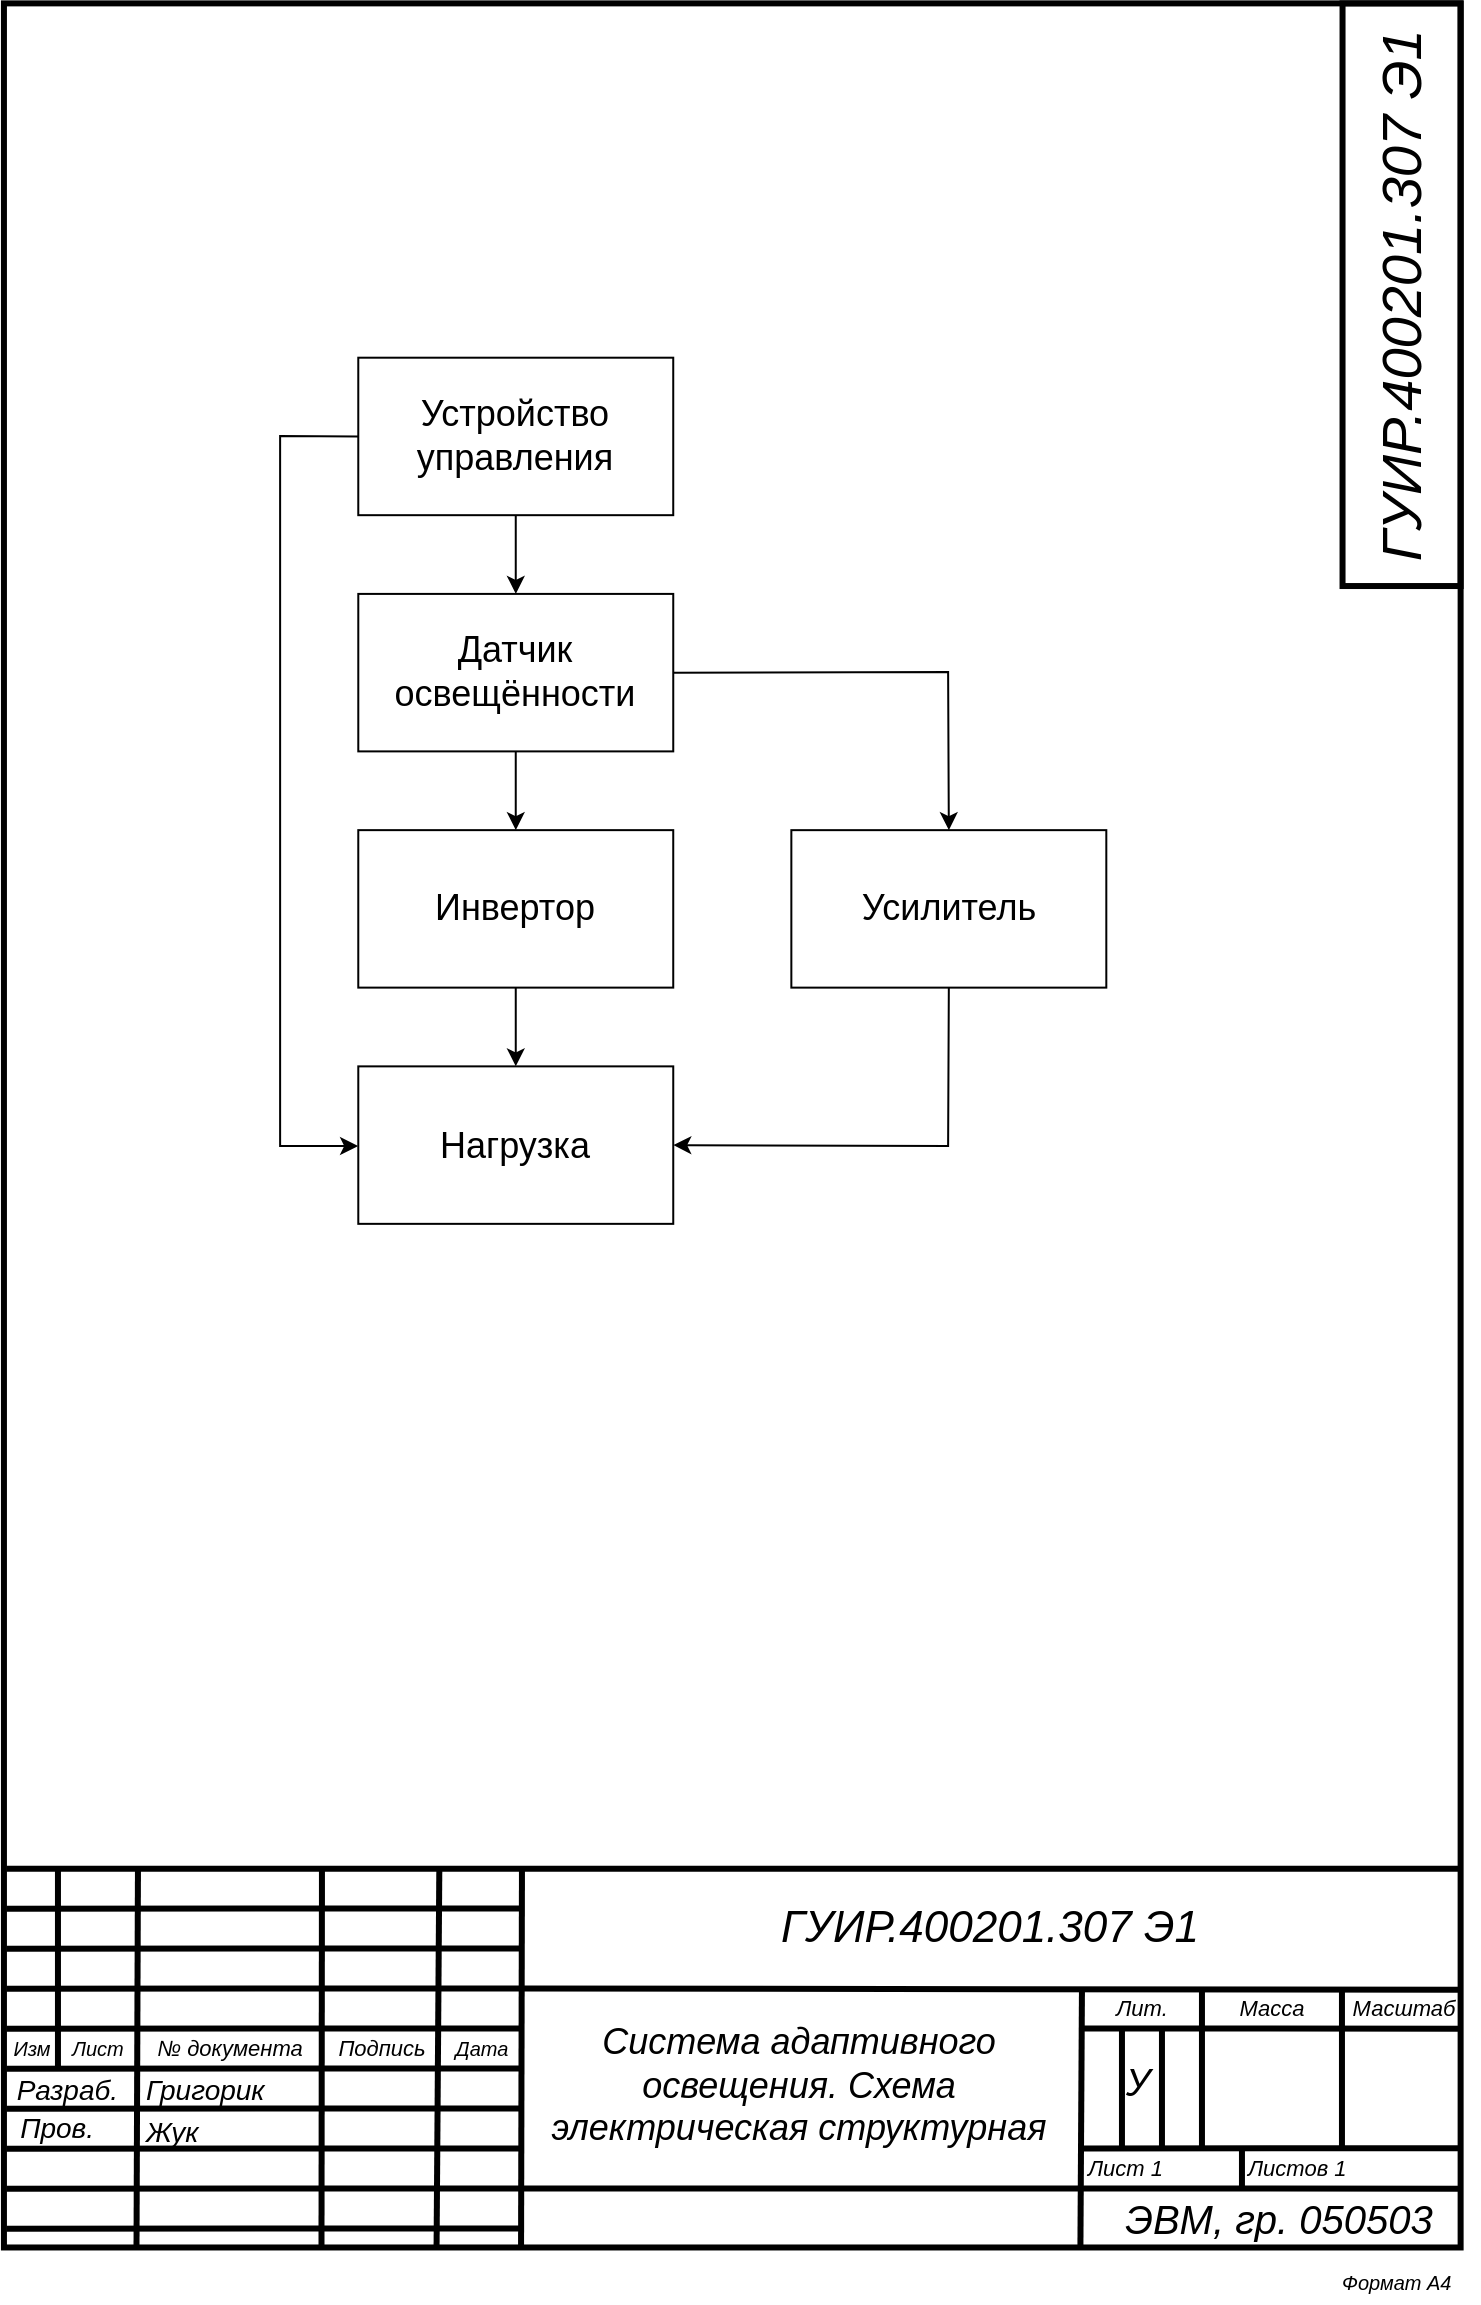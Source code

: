 <mxfile version="20.3.0" type="device"><diagram id="iaUgVhd8KvEVIdPXAyv-" name="Page-1"><mxGraphModel dx="2249" dy="865" grid="1" gridSize="19.685" guides="0" tooltips="1" connect="1" arrows="1" fold="1" page="1" pageScale="1" pageWidth="827" pageHeight="1169" math="0" shadow="0"><root><mxCell id="0"/><mxCell id="1" parent="0"/><mxCell id="s2ji4G3J2LcqevnOimP4-3" value="" style="rounded=0;whiteSpace=wrap;html=1;strokeWidth=3;fillColor=none;container=0;" parent="1" vertex="1"><mxGeometry x="-748.03" y="19.69" width="728.34" height="1122.05" as="geometry"/></mxCell><mxCell id="s2ji4G3J2LcqevnOimP4-5" style="vsdxID=165;edgeStyle=none;startArrow=none;endArrow=none;startSize=5;endSize=5;strokeWidth=3;strokeColor=#000000;spacingTop=-1;spacingBottom=-1;spacingLeft=-1;spacingRight=-1;verticalAlign=middle;html=1;labelBackgroundColor=#ffffff;rounded=0;" parent="1" edge="1"><mxGeometry relative="1" as="geometry"><Array as="points"/><mxPoint x="-721.02" y="952.2" as="sourcePoint"/><mxPoint x="-721.02" y="1052.2" as="targetPoint"/></mxGeometry></mxCell><mxCell id="s2ji4G3J2LcqevnOimP4-6" style="vsdxID=163;edgeStyle=none;startArrow=none;endArrow=none;startSize=5;endSize=5;strokeColor=#000000;spacingTop=-1;spacingBottom=-1;spacingLeft=-1;spacingRight=-1;verticalAlign=middle;html=1;labelBackgroundColor=#ffffff;rounded=0;strokeWidth=3;" parent="1" edge="1"><mxGeometry relative="1" as="geometry"><mxPoint as="offset"/><Array as="points"/><mxPoint x="-746.75" y="1132.32" as="sourcePoint"/><mxPoint x="-489.02" y="1132.2" as="targetPoint"/></mxGeometry></mxCell><mxCell id="s2ji4G3J2LcqevnOimP4-7" style="vsdxID=162;edgeStyle=none;startArrow=none;endArrow=none;startSize=5;endSize=5;strokeColor=#000000;spacingTop=-1;spacingBottom=-1;spacingLeft=-1;spacingRight=-1;verticalAlign=middle;html=1;labelBackgroundColor=#ffffff;rounded=0;strokeWidth=3;" parent="1" edge="1"><mxGeometry relative="1" as="geometry"><mxPoint as="offset"/><Array as="points"/><mxPoint x="-746.75" y="1112.32" as="sourcePoint"/><mxPoint x="-488.02" y="1112.2" as="targetPoint"/></mxGeometry></mxCell><mxCell id="s2ji4G3J2LcqevnOimP4-8" style="vsdxID=161;edgeStyle=none;startArrow=none;endArrow=none;startSize=5;endSize=5;strokeColor=#000000;spacingTop=-1;spacingBottom=-1;spacingLeft=-1;spacingRight=-1;verticalAlign=middle;html=1;labelBackgroundColor=#ffffff;rounded=0;strokeWidth=3;" parent="1" edge="1"><mxGeometry relative="1" as="geometry"><mxPoint as="offset"/><Array as="points"/><mxPoint x="-746.75" y="1092.32" as="sourcePoint"/><mxPoint x="-489.02" y="1092.2" as="targetPoint"/></mxGeometry></mxCell><mxCell id="s2ji4G3J2LcqevnOimP4-9" style="vsdxID=160;edgeStyle=none;startArrow=none;endArrow=none;startSize=5;endSize=5;strokeColor=#000000;spacingTop=-1;spacingBottom=-1;spacingLeft=-1;spacingRight=-1;verticalAlign=middle;html=1;labelBackgroundColor=#ffffff;rounded=0;strokeWidth=3;" parent="1" edge="1"><mxGeometry relative="1" as="geometry"><mxPoint as="offset"/><Array as="points"/><mxPoint x="-746.75" y="1072.32" as="sourcePoint"/><mxPoint x="-489.02" y="1072.2" as="targetPoint"/></mxGeometry></mxCell><mxCell id="s2ji4G3J2LcqevnOimP4-10" style="vsdxID=159;edgeStyle=none;startArrow=none;endArrow=none;startSize=5;endSize=5;strokeWidth=3;strokeColor=#000000;spacingTop=-1;spacingBottom=-1;spacingLeft=-1;spacingRight=-1;verticalAlign=middle;html=1;labelBackgroundColor=#ffffff;rounded=0;" parent="1" edge="1"><mxGeometry relative="1" as="geometry"><mxPoint as="offset"/><Array as="points"/><mxPoint x="-746.75" y="1052.32" as="sourcePoint"/><mxPoint x="-489.02" y="1052.2" as="targetPoint"/></mxGeometry></mxCell><mxCell id="s2ji4G3J2LcqevnOimP4-11" style="vsdxID=158;edgeStyle=none;startArrow=none;endArrow=none;startSize=5;endSize=5;strokeWidth=3;strokeColor=#000000;spacingTop=-1;spacingBottom=-1;spacingLeft=-1;spacingRight=-1;verticalAlign=middle;html=1;labelBackgroundColor=#ffffff;rounded=0;" parent="1" edge="1"><mxGeometry relative="1" as="geometry"><mxPoint as="offset"/><Array as="points"/><mxPoint x="-746.75" y="1032.32" as="sourcePoint"/><mxPoint x="-489.02" y="1032.2" as="targetPoint"/></mxGeometry></mxCell><mxCell id="s2ji4G3J2LcqevnOimP4-12" style="vsdxID=157;edgeStyle=none;startArrow=none;endArrow=none;startSize=5;endSize=5;strokeColor=#000000;spacingTop=-1;spacingBottom=-1;spacingLeft=-1;spacingRight=-1;verticalAlign=middle;html=1;labelBackgroundColor=#ffffff;rounded=0;strokeWidth=3;" parent="1" edge="1"><mxGeometry relative="1" as="geometry"><mxPoint as="offset"/><Array as="points"/><mxPoint x="-746.75" y="1012.32" as="sourcePoint"/><mxPoint x="-489.02" y="1012.2" as="targetPoint"/></mxGeometry></mxCell><mxCell id="s2ji4G3J2LcqevnOimP4-13" style="vsdxID=156;edgeStyle=none;startArrow=none;endArrow=none;startSize=5;endSize=5;strokeColor=#000000;spacingTop=-1;spacingBottom=-1;spacingLeft=-1;spacingRight=-1;verticalAlign=middle;html=1;labelBackgroundColor=#ffffff;rounded=0;strokeWidth=3;" parent="1" edge="1"><mxGeometry relative="1" as="geometry"><mxPoint as="offset"/><Array as="points"/><mxPoint x="-746.75" y="992.32" as="sourcePoint"/><mxPoint x="-489.02" y="992.2" as="targetPoint"/></mxGeometry></mxCell><mxCell id="s2ji4G3J2LcqevnOimP4-14" style="vsdxID=155;edgeStyle=none;startArrow=none;endArrow=none;startSize=5;endSize=5;strokeColor=#000000;spacingTop=-1;spacingBottom=-1;spacingLeft=-1;spacingRight=-1;verticalAlign=middle;html=1;labelBackgroundColor=#ffffff;rounded=0;strokeWidth=3;" parent="1" edge="1"><mxGeometry relative="1" as="geometry"><mxPoint as="offset"/><Array as="points"/><mxPoint x="-746.75" y="972.32" as="sourcePoint"/><mxPoint x="-489.02" y="972.2" as="targetPoint"/></mxGeometry></mxCell><mxCell id="s2ji4G3J2LcqevnOimP4-15" style="vsdxID=154;edgeStyle=none;startArrow=none;endArrow=none;startSize=5;endSize=5;strokeWidth=3;strokeColor=#000000;spacingTop=-1;spacingBottom=-1;spacingLeft=-1;spacingRight=-1;verticalAlign=middle;html=1;labelBackgroundColor=#ffffff;rounded=0;entryX=0.091;entryY=1;entryDx=0;entryDy=0;entryPerimeter=0;" parent="1" target="s2ji4G3J2LcqevnOimP4-3" edge="1"><mxGeometry relative="1" as="geometry"><Array as="points"/><mxPoint x="-681.02" y="952.2" as="sourcePoint"/><mxPoint x="-680.75" y="1157.32" as="targetPoint"/></mxGeometry></mxCell><mxCell id="s2ji4G3J2LcqevnOimP4-16" style="vsdxID=153;edgeStyle=none;startArrow=none;endArrow=none;startSize=5;endSize=5;strokeWidth=3;strokeColor=#000000;spacingTop=-1;spacingBottom=-1;spacingLeft=-1;spacingRight=-1;verticalAlign=middle;html=1;labelBackgroundColor=#ffffff;rounded=0;entryX=0.218;entryY=0.999;entryDx=0;entryDy=0;entryPerimeter=0;" parent="1" target="s2ji4G3J2LcqevnOimP4-3" edge="1"><mxGeometry relative="1" as="geometry"><Array as="points"/><mxPoint x="-589.02" y="952.2" as="sourcePoint"/><mxPoint x="-588.75" y="1154.32" as="targetPoint"/></mxGeometry></mxCell><mxCell id="s2ji4G3J2LcqevnOimP4-17" style="vsdxID=152;edgeStyle=none;startArrow=none;endArrow=none;startSize=5;endSize=5;strokeWidth=3;strokeColor=#000000;spacingTop=-1;spacingBottom=-1;spacingLeft=-1;spacingRight=-1;verticalAlign=middle;html=1;labelBackgroundColor=#ffffff;rounded=0;entryX=0.297;entryY=1;entryDx=0;entryDy=0;entryPerimeter=0;" parent="1" target="s2ji4G3J2LcqevnOimP4-3" edge="1"><mxGeometry relative="1" as="geometry"><Array as="points"/><mxPoint x="-530.34" y="952.2" as="sourcePoint"/><mxPoint x="-530.75" y="1157.32" as="targetPoint"/></mxGeometry></mxCell><mxCell id="s2ji4G3J2LcqevnOimP4-18" style="vsdxID=151;edgeStyle=none;startArrow=none;endArrow=none;startSize=5;endSize=5;strokeWidth=3;strokeColor=#000000;spacingTop=-1;spacingBottom=-1;spacingLeft=-1;spacingRight=-1;verticalAlign=middle;html=1;labelBackgroundColor=#ffffff;rounded=0;" parent="1" edge="1"><mxGeometry relative="1" as="geometry"><Array as="points"/><mxPoint x="-79.02" y="1012.2" as="sourcePoint"/><mxPoint x="-79.02" y="1092.2" as="targetPoint"/></mxGeometry></mxCell><mxCell id="s2ji4G3J2LcqevnOimP4-19" style="vsdxID=150;edgeStyle=none;startArrow=none;endArrow=none;startSize=5;endSize=5;strokeWidth=3;strokeColor=#000000;spacingTop=-1;spacingBottom=-1;spacingLeft=-1;spacingRight=-1;verticalAlign=middle;html=1;labelBackgroundColor=#ffffff;rounded=0;" parent="1" edge="1"><mxGeometry relative="1" as="geometry"><Array as="points"/><mxPoint x="-129.02" y="1092.2" as="sourcePoint"/><mxPoint x="-129.02" y="1112.2" as="targetPoint"/></mxGeometry></mxCell><mxCell id="s2ji4G3J2LcqevnOimP4-20" style="vsdxID=149;edgeStyle=none;startArrow=none;endArrow=none;startSize=5;endSize=5;strokeColor=#000000;spacingTop=-1;spacingBottom=-1;spacingLeft=-1;spacingRight=-1;verticalAlign=middle;html=1;labelBackgroundColor=#ffffff;rounded=0;strokeWidth=3;" parent="1" edge="1"><mxGeometry relative="1" as="geometry"><Array as="points"/><mxPoint x="-169.02" y="1032.2" as="sourcePoint"/><mxPoint x="-169.02" y="1092.2" as="targetPoint"/></mxGeometry></mxCell><mxCell id="s2ji4G3J2LcqevnOimP4-21" style="vsdxID=148;edgeStyle=none;startArrow=none;endArrow=none;startSize=5;endSize=5;strokeColor=#000000;spacingTop=-1;spacingBottom=-1;spacingLeft=-1;spacingRight=-1;verticalAlign=middle;html=1;labelBackgroundColor=#ffffff;rounded=0;strokeWidth=3;" parent="1" edge="1"><mxGeometry relative="1" as="geometry"><Array as="points"/><mxPoint x="-189.02" y="1032.2" as="sourcePoint"/><mxPoint x="-189.02" y="1092.2" as="targetPoint"/></mxGeometry></mxCell><mxCell id="s2ji4G3J2LcqevnOimP4-22" style="vsdxID=147;edgeStyle=none;startArrow=none;endArrow=none;startSize=5;endSize=5;strokeWidth=3;strokeColor=#000000;spacingTop=-1;spacingBottom=-1;spacingLeft=-1;spacingRight=-1;verticalAlign=middle;html=1;labelBackgroundColor=#ffffff;rounded=0;" parent="1" edge="1"><mxGeometry relative="1" as="geometry"><Array as="points"/><mxPoint x="-149.02" y="1012.2" as="sourcePoint"/><mxPoint x="-149.02" y="1092.2" as="targetPoint"/></mxGeometry></mxCell><mxCell id="s2ji4G3J2LcqevnOimP4-23" style="vsdxID=146;edgeStyle=none;startArrow=none;endArrow=none;startSize=5;endSize=5;strokeWidth=3;strokeColor=#000000;spacingTop=-1;spacingBottom=-1;spacingLeft=-1;spacingRight=-1;verticalAlign=middle;html=1;labelBackgroundColor=#ffffff;rounded=0;entryX=0.929;entryY=-0.131;entryDx=0;entryDy=0;entryPerimeter=0;" parent="1" target="s2ji4G3J2LcqevnOimP4-38" edge="1"><mxGeometry relative="1" as="geometry"><mxPoint as="offset"/><Array as="points"/><mxPoint x="-209.02" y="1092.2" as="sourcePoint"/><mxPoint x="-9.02" y="1092.2" as="targetPoint"/></mxGeometry></mxCell><mxCell id="s2ji4G3J2LcqevnOimP4-24" style="vsdxID=145;edgeStyle=none;startArrow=none;endArrow=none;startSize=5;endSize=5;strokeWidth=3;strokeColor=#000000;spacingTop=-1;spacingBottom=-1;spacingLeft=-1;spacingRight=-1;verticalAlign=middle;html=1;labelBackgroundColor=#ffffff;rounded=0;" parent="1" edge="1"><mxGeometry relative="1" as="geometry"><mxPoint as="offset"/><Array as="points"/><mxPoint x="-209.02" y="1032.2" as="sourcePoint"/><mxPoint x="-18.75" y="1032.32" as="targetPoint"/></mxGeometry></mxCell><mxCell id="s2ji4G3J2LcqevnOimP4-25" style="vsdxID=144;edgeStyle=none;startArrow=none;endArrow=none;startSize=5;endSize=5;strokeWidth=3;strokeColor=#000000;spacingTop=-1;spacingBottom=-1;spacingLeft=-1;spacingRight=-1;verticalAlign=middle;html=1;labelBackgroundColor=#ffffff;rounded=0;entryX=0.739;entryY=0.999;entryDx=0;entryDy=0;entryPerimeter=0;" parent="1" target="s2ji4G3J2LcqevnOimP4-3" edge="1"><mxGeometry relative="1" as="geometry"><Array as="points"/><mxPoint x="-209.02" y="1012.2" as="sourcePoint"/><mxPoint x="-208.75" y="1157.32" as="targetPoint"/></mxGeometry></mxCell><mxCell id="s2ji4G3J2LcqevnOimP4-26" style="vsdxID=143;edgeStyle=none;startArrow=none;endArrow=none;startSize=5;endSize=5;strokeWidth=3;strokeColor=#000000;spacingTop=-1;spacingBottom=-1;spacingLeft=-1;spacingRight=-1;verticalAlign=middle;html=1;labelBackgroundColor=#ffffff;rounded=0;" parent="1" edge="1"><mxGeometry relative="1" as="geometry"><Array as="points"/><mxPoint x="-18.75" y="1112.32" as="sourcePoint"/><mxPoint x="-488.02" y="1112.2" as="targetPoint"/></mxGeometry></mxCell><mxCell id="s2ji4G3J2LcqevnOimP4-27" style="vsdxID=142;edgeStyle=none;startArrow=none;endArrow=none;startSize=5;endSize=5;strokeWidth=3;strokeColor=#000000;spacingTop=-1;spacingBottom=-1;spacingLeft=-1;spacingRight=-1;verticalAlign=middle;html=1;labelBackgroundColor=#ffffff;rounded=0;entryX=0.355;entryY=1;entryDx=0;entryDy=0;entryPerimeter=0;" parent="1" target="s2ji4G3J2LcqevnOimP4-3" edge="1"><mxGeometry relative="1" as="geometry"><Array as="points"/><mxPoint x="-489.02" y="952.2" as="sourcePoint"/><mxPoint x="-488.75" y="1157.32" as="targetPoint"/></mxGeometry></mxCell><mxCell id="s2ji4G3J2LcqevnOimP4-28" style="vsdxID=141;edgeStyle=none;startArrow=none;endArrow=none;startSize=5;endSize=5;strokeWidth=3;strokeColor=#000000;spacingTop=-1;spacingBottom=-1;spacingLeft=-1;spacingRight=-1;verticalAlign=middle;html=1;labelBackgroundColor=#ffffff;rounded=0;exitX=0.998;exitY=1.028;exitDx=0;exitDy=0;exitPerimeter=0;" parent="1" source="s2ji4G3J2LcqevnOimP4-46" edge="1"><mxGeometry relative="1" as="geometry"><Array as="points"/><mxPoint x="-9.02" y="1012.2" as="sourcePoint"/><mxPoint x="-489.02" y="1012.2" as="targetPoint"/></mxGeometry></mxCell><mxCell id="s2ji4G3J2LcqevnOimP4-29" value="&lt;font style=&quot;font-family: &amp;#34;arial&amp;#34; ; color: rgb(0 , 0 , 0) ; direction: ltr ; letter-spacing: 0px ; line-height: 120% ; opacity: 1&quot;&gt;&lt;i&gt;&lt;font style=&quot;font-size: 10px&quot;&gt;Изм&lt;/font&gt;&lt;br&gt;&lt;/i&gt;&lt;/font&gt;" style="verticalAlign=middle;align=center;vsdxID=166;fillColor=none;gradientColor=none;shape=stencil(nZBLDoAgDERP0z3SIyjew0SURgSD+Lu9kMZoXLhwN9O+tukAlrNpJg1SzDH4QW/URgNYgZTkjA4UkwJUgGXng+6DX1zLfmoymdXo17xh5zmRJ6Q42BWCfc2oJfdAr+Yv+AP9Cb7OJ3H/2JG1HNGz/84klThPVCc=);strokeColor=none;strokeWidth=3;spacingTop=-1;spacingBottom=-1;spacingLeft=-1;spacingRight=-1;labelBackgroundColor=none;rounded=0;html=1;whiteSpace=wrap;" parent="1" vertex="1"><mxGeometry x="-748.02" y="1034.2" width="28" height="16" as="geometry"/></mxCell><mxCell id="s2ji4G3J2LcqevnOimP4-30" value="&lt;font style=&quot;font-family: &amp;#34;arial&amp;#34; ; color: rgb(0 , 0 , 0) ; direction: ltr ; letter-spacing: 0px ; line-height: 120% ; opacity: 1&quot;&gt;&lt;i&gt;&lt;font style=&quot;font-size: 10px&quot;&gt;Лист&lt;/font&gt;&lt;br&gt;&lt;/i&gt;&lt;/font&gt;" style="verticalAlign=middle;align=center;vsdxID=167;fillColor=none;gradientColor=none;shape=stencil(nZBLDoAgDERP0z3SIyjew0SURgSD+Lu9kMZoXLhwN9O+tukAlrNpJg1SzDH4QW/URgNYgZTkjA4UkwJUgGXng+6DX1zLfmoymdXo17xh5zmRJ6Q42BWCfc2oJfdAr+Yv+AP9Cb7OJ3H/2JG1HNGz/84klThPVCc=);strokeColor=none;strokeWidth=3;spacingTop=-1;spacingBottom=-1;spacingLeft=-1;spacingRight=-1;labelBackgroundColor=none;rounded=0;html=1;whiteSpace=wrap;" parent="1" vertex="1"><mxGeometry x="-719.02" y="1034.2" width="36" height="16" as="geometry"/></mxCell><mxCell id="s2ji4G3J2LcqevnOimP4-31" value="&lt;font style=&quot;font-size:11px;font-family:Arial;color:#000000;direction:ltr;letter-spacing:0px;line-height:120%;opacity:1&quot;&gt;&lt;i&gt;№ документа&lt;br/&gt;&lt;/i&gt;&lt;/font&gt;" style="verticalAlign=middle;align=center;vsdxID=168;fillColor=none;gradientColor=none;shape=stencil(nZBLDoAgDERP0z3SIyjew0SURgSD+Lu9kMZoXLhwN9O+tukAlrNpJg1SzDH4QW/URgNYgZTkjA4UkwJUgGXng+6DX1zLfmoymdXo17xh5zmRJ6Q42BWCfc2oJfdAr+Yv+AP9Cb7OJ3H/2JG1HNGz/84klThPVCc=);strokeColor=none;strokeWidth=3;spacingTop=-1;spacingBottom=-1;spacingLeft=-1;spacingRight=-1;labelBackgroundColor=none;rounded=0;html=1;whiteSpace=wrap;" parent="1" vertex="1"><mxGeometry x="-679.02" y="1034.2" width="88" height="16" as="geometry"/></mxCell><mxCell id="s2ji4G3J2LcqevnOimP4-32" value="&lt;font style=&quot;font-size:11px;font-family:Arial;color:#000000;direction:ltr;letter-spacing:0px;line-height:120%;opacity:1&quot;&gt;&lt;i&gt;Подпись&lt;br/&gt;&lt;/i&gt;&lt;/font&gt;" style="verticalAlign=middle;align=center;vsdxID=169;fillColor=none;gradientColor=none;shape=stencil(nZBLDoAgDERP0z3SIyjew0SURgSD+Lu9kMZoXLhwN9O+tukAlrNpJg1SzDH4QW/URgNYgZTkjA4UkwJUgGXng+6DX1zLfmoymdXo17xh5zmRJ6Q42BWCfc2oJfdAr+Yv+AP9Cb7OJ3H/2JG1HNGz/84klThPVCc=);strokeColor=none;strokeWidth=3;spacingTop=-1;spacingBottom=-1;spacingLeft=-1;spacingRight=-1;labelBackgroundColor=none;rounded=0;html=1;whiteSpace=wrap;" parent="1" vertex="1"><mxGeometry x="-587.02" y="1034.2" width="56" height="16" as="geometry"/></mxCell><mxCell id="s2ji4G3J2LcqevnOimP4-33" value="&lt;font style=&quot;font-family: &amp;#34;arial&amp;#34; ; color: rgb(0 , 0 , 0) ; direction: ltr ; letter-spacing: 0px ; line-height: 120% ; opacity: 1&quot;&gt;&lt;i&gt;&lt;font style=&quot;font-size: 10px&quot;&gt;Дата&lt;/font&gt;&lt;br&gt;&lt;/i&gt;&lt;/font&gt;" style="verticalAlign=middle;align=center;vsdxID=170;fillColor=none;gradientColor=none;shape=stencil(nZBLDoAgDERP0z3SIyjew0SURgSD+Lu9kMZoXLhwN9O+tukAlrNpJg1SzDH4QW/URgNYgZTkjA4UkwJUgGXng+6DX1zLfmoymdXo17xh5zmRJ6Q42BWCfc2oJfdAr+Yv+AP9Cb7OJ3H/2JG1HNGz/84klThPVCc=);strokeColor=none;strokeWidth=3;spacingTop=-1;spacingBottom=-1;spacingLeft=-1;spacingRight=-1;labelBackgroundColor=none;rounded=0;html=1;whiteSpace=wrap;" parent="1" vertex="1"><mxGeometry x="-527.02" y="1034.2" width="36" height="16" as="geometry"/></mxCell><mxCell id="s2ji4G3J2LcqevnOimP4-34" value="&lt;p style=&quot;align:center;margin-left:0;margin-right:0;margin-top:0px;margin-bottom:0px;text-indent:0;valign:middle;direction:ltr;&quot;&gt;&lt;font style=&quot;font-size:11px;font-family:Arial;color:#000000;direction:ltr;letter-spacing:0px;line-height:120%;opacity:1&quot;&gt;&lt;i&gt;Лит&lt;/i&gt;&lt;/font&gt;&lt;font style=&quot;font-size:11px;font-family:Arial;color:#000000;direction:ltr;letter-spacing:0px;line-height:120%;opacity:1&quot;&gt;&lt;i&gt;.&lt;br/&gt;&lt;/i&gt;&lt;/font&gt;&lt;/p&gt;" style="verticalAlign=middle;align=center;vsdxID=171;fillColor=none;gradientColor=none;shape=stencil(nZBLDoAgDERP0z3SIyjew0SURgSD+Lu9kMZoXLhwN9O+tukAlrNpJg1SzDH4QW/URgNYgZTkjA4UkwJUgGXng+6DX1zLfmoymdXo17xh5zmRJ6Q42BWCfc2oJfdAr+Yv+AP9Cb7OJ3H/2JG1HNGz/84klThPVCc=);strokeColor=none;strokeWidth=3;spacingTop=-1;spacingBottom=-1;spacingLeft=-1;spacingRight=-1;labelBackgroundColor=none;rounded=0;html=1;whiteSpace=wrap;" parent="1" vertex="1"><mxGeometry x="-207.02" y="1014.2" width="56" height="16" as="geometry"/></mxCell><mxCell id="s2ji4G3J2LcqevnOimP4-35" value="&lt;font style=&quot;font-size:11px;font-family:Arial;color:#000000;direction:ltr;letter-spacing:0px;line-height:120%;opacity:1&quot;&gt;&lt;i&gt;Масса&lt;br/&gt;&lt;/i&gt;&lt;/font&gt;" style="verticalAlign=middle;align=center;vsdxID=172;fillColor=none;gradientColor=none;shape=stencil(nZBLDoAgDERP0z3SIyjew0SURgSD+Lu9kMZoXLhwN9O+tukAlrNpJg1SzDH4QW/URgNYgZTkjA4UkwJUgGXng+6DX1zLfmoymdXo17xh5zmRJ6Q42BWCfc2oJfdAr+Yv+AP9Cb7OJ3H/2JG1HNGz/84klThPVCc=);strokeColor=none;strokeWidth=3;spacingTop=-1;spacingBottom=-1;spacingLeft=-1;spacingRight=-1;labelBackgroundColor=none;rounded=0;html=1;whiteSpace=wrap;" parent="1" vertex="1"><mxGeometry x="-147.02" y="1014.2" width="66" height="16" as="geometry"/></mxCell><mxCell id="s2ji4G3J2LcqevnOimP4-36" value="&lt;font style=&quot;font-size:11px;font-family:Arial;color:#000000;direction:ltr;letter-spacing:0px;line-height:120%;opacity:1&quot;&gt;&lt;i&gt;Масштаб&lt;br/&gt;&lt;/i&gt;&lt;/font&gt;" style="verticalAlign=middle;align=center;vsdxID=173;fillColor=none;gradientColor=none;shape=stencil(nZBLDoAgDERP0z3SIyjew0SURgSD+Lu9kMZoXLhwN9O+tukAlrNpJg1SzDH4QW/URgNYgZTkjA4UkwJUgGXng+6DX1zLfmoymdXo17xh5zmRJ6Q42BWCfc2oJfdAr+Yv+AP9Cb7OJ3H/2JG1HNGz/84klThPVCc=);strokeColor=none;strokeWidth=3;spacingTop=-1;spacingBottom=-1;spacingLeft=-1;spacingRight=-1;labelBackgroundColor=none;rounded=0;html=1;whiteSpace=wrap;" parent="1" vertex="1"><mxGeometry x="-77.02" y="1014.2" width="58.35" height="16" as="geometry"/></mxCell><mxCell id="s2ji4G3J2LcqevnOimP4-37" value="&lt;p style=&quot;margin-left: 0 ; margin-right: 0 ; margin-top: 0px ; margin-bottom: 0px ; text-indent: 0 ; direction: ltr&quot;&gt;&lt;font style=&quot;font-size: 11px ; font-family: &amp;#34;arial&amp;#34; ; color: #000000 ; direction: ltr ; letter-spacing: 0px ; line-height: 120% ; opacity: 1&quot;&gt;&lt;i&gt;Лист 1&lt;/i&gt;&lt;/font&gt;&lt;font style=&quot;font-size: 11px ; font-family: &amp;#34;arial&amp;#34; ; color: #000000 ; direction: ltr ; letter-spacing: 0px ; line-height: 120% ; opacity: 1&quot;&gt;&lt;i&gt;&amp;nbsp;&lt;br&gt;&lt;/i&gt;&lt;/font&gt;&lt;/p&gt;" style="verticalAlign=middle;align=left;vsdxID=174;fillColor=none;gradientColor=none;shape=stencil(nZBLDoAgDERP0z3SIyjew0SURgSD+Lu9kMZoXLhwN9O+tukAlrNpJg1SzDH4QW/URgNYgZTkjA4UkwJUgGXng+6DX1zLfmoymdXo17xh5zmRJ6Q42BWCfc2oJfdAr+Yv+AP9Cb7OJ3H/2JG1HNGz/84klThPVCc=);strokeColor=none;strokeWidth=3;spacingTop=-1;spacingBottom=-1;spacingLeft=-1;spacingRight=-1;labelBackgroundColor=none;rounded=0;html=1;whiteSpace=wrap;" parent="1" vertex="1"><mxGeometry x="-207.02" y="1094.2" width="132.8" height="16" as="geometry"/></mxCell><mxCell id="s2ji4G3J2LcqevnOimP4-38" value="&lt;p style=&quot;align:left;margin-left:0;margin-right:0;margin-top:0px;margin-bottom:0px;text-indent:0;valign:middle;direction:ltr;&quot;&gt;&lt;font style=&quot;font-size:11px;font-family:Arial;color:#000000;direction:ltr;letter-spacing:0px;line-height:120%;opacity:1&quot;&gt;&lt;i&gt;Листов             1&lt;/i&gt;&lt;/font&gt;&lt;font style=&quot;font-size:11px;font-family:Arial;color:#000000;direction:ltr;letter-spacing:0px;line-height:120%;opacity:1&quot;&gt;&lt;i&gt;&lt;br/&gt;&lt;/i&gt;&lt;/font&gt;&lt;/p&gt;" style="verticalAlign=middle;align=left;vsdxID=175;fillColor=none;gradientColor=none;shape=stencil(nZBLDoAgDERP0z3SIyjew0SURgSD+Lu9kMZoXLhwN9O+tukAlrNpJg1SzDH4QW/URgNYgZTkjA4UkwJUgGXng+6DX1zLfmoymdXo17xh5zmRJ6Q42BWCfc2oJfdAr+Yv+AP9Cb7OJ3H/2JG1HNGz/84klThPVCc=);strokeColor=none;strokeWidth=3;spacingTop=-1;spacingBottom=-1;spacingLeft=-1;spacingRight=-1;labelBackgroundColor=none;rounded=0;html=1;whiteSpace=wrap;" parent="1" vertex="1"><mxGeometry x="-127.02" y="1094.2" width="116" height="16" as="geometry"/></mxCell><mxCell id="s2ji4G3J2LcqevnOimP4-39" value="&lt;p style=&quot;margin-left: 0 ; margin-right: 0 ; margin-top: 0px ; margin-bottom: 0px ; text-indent: 0 ; direction: ltr&quot;&gt;&lt;font style=&quot;font-family: &amp;#34;arial&amp;#34; ; color: rgb(0 , 0 , 0) ; direction: ltr ; letter-spacing: 0px ; line-height: 120% ; opacity: 1&quot;&gt;&lt;i&gt;&lt;font style=&quot;font-size: 14px&quot;&gt;Григорик&lt;/font&gt;&lt;br&gt;&lt;/i&gt;&lt;/font&gt;&lt;/p&gt;" style="verticalAlign=middle;align=left;vsdxID=176;fillColor=none;gradientColor=none;shape=stencil(nZBLDoAgDERP0z3SIyjew0SURgSD+Lu9kMZoXLhwN9O+tukAlrNpJg1SzDH4QW/URgNYgZTkjA4UkwJUgGXng+6DX1zLfmoymdXo17xh5zmRJ6Q42BWCfc2oJfdAr+Yv+AP9Cb7OJ3H/2JG1HNGz/84klThPVCc=);strokeColor=none;strokeWidth=3;spacingTop=-1;spacingBottom=-1;spacingLeft=-1;spacingRight=-1;labelBackgroundColor=none;rounded=0;html=1;whiteSpace=wrap;" parent="1" vertex="1"><mxGeometry x="-678.02" y="1051.2" width="88" height="24" as="geometry"/></mxCell><mxCell id="s2ji4G3J2LcqevnOimP4-40" value="&lt;p style=&quot;align:right;margin-left:0;margin-right:0;margin-top:0px;margin-bottom:0px;text-indent:0;valign:middle;direction:ltr;&quot;&gt;&lt;font style=&quot;font-size:14px;font-family:Arial;color:#000000;direction:ltr;letter-spacing:0px;line-height:120%;opacity:1&quot;&gt;&lt;i&gt;Пров.&lt;br/&gt;&lt;/i&gt;&lt;/font&gt;&lt;/p&gt;" style="verticalAlign=middle;align=right;vsdxID=177;fillColor=none;gradientColor=none;shape=stencil(nZBLDoAgDERP0z3SIyjew0SURgSD+Lu9kMZoXLhwN9O+tukAlrNpJg1SzDH4QW/URgNYgZTkjA4UkwJUgGXng+6DX1zLfmoymdXo17xh5zmRJ6Q42BWCfc2oJfdAr+Yv+AP9Cb7OJ3H/2JG1HNGz/84klThPVCc=);strokeColor=none;strokeWidth=3;spacingTop=-1;spacingBottom=-1;spacingLeft=-1;spacingRight=-1;labelBackgroundColor=none;rounded=0;html=1;whiteSpace=wrap;" parent="1" vertex="1"><mxGeometry x="-748.02" y="1070.31" width="46" height="23" as="geometry"/></mxCell><mxCell id="s2ji4G3J2LcqevnOimP4-41" value="&lt;p style=&quot;margin-left: 0 ; margin-right: 0 ; margin-top: 0px ; margin-bottom: 0px ; text-indent: 0 ; direction: ltr&quot;&gt;&lt;font style=&quot;font-family: &amp;#34;arial&amp;#34; ; color: rgb(0 , 0 , 0) ; direction: ltr ; letter-spacing: 0px ; line-height: 120% ; opacity: 1&quot;&gt;&lt;i&gt;&lt;font style=&quot;font-size: 14px&quot;&gt;Разраб.&lt;/font&gt;&lt;br&gt;&lt;/i&gt;&lt;/font&gt;&lt;/p&gt;" style="verticalAlign=middle;align=right;vsdxID=178;fillColor=none;gradientColor=none;shape=stencil(nZBLDoAgDERP0z3SIyjew0SURgSD+Lu9kMZoXLhwN9O+tukAlrNpJg1SzDH4QW/URgNYgZTkjA4UkwJUgGXng+6DX1zLfmoymdXo17xh5zmRJ6Q42BWCfc2oJfdAr+Yv+AP9Cb7OJ3H/2JG1HNGz/84klThPVCc=);strokeColor=none;strokeWidth=3;spacingTop=-1;spacingBottom=-1;spacingLeft=-1;spacingRight=-1;labelBackgroundColor=none;rounded=0;html=1;whiteSpace=wrap;" parent="1" vertex="1"><mxGeometry x="-747.02" y="1054.2" width="57.05" height="17" as="geometry"/></mxCell><mxCell id="s2ji4G3J2LcqevnOimP4-42" value="&lt;p style=&quot;margin-left: 0 ; margin-right: 0 ; margin-top: 0px ; margin-bottom: 0px ; text-indent: 0 ; direction: ltr&quot;&gt;&lt;font face=&quot;arial&quot;&gt;&lt;span style=&quot;font-size: 14px;&quot;&gt;&lt;i&gt;Жук&lt;/i&gt;&lt;/span&gt;&lt;/font&gt;&lt;/p&gt;" style="verticalAlign=middle;align=left;vsdxID=179;fillColor=none;gradientColor=none;shape=stencil(nZBLDoAgDERP0z3SIyjew0SURgSD+Lu9kMZoXLhwN9O+tukAlrNpJg1SzDH4QW/URgNYgZTkjA4UkwJUgGXng+6DX1zLfmoymdXo17xh5zmRJ6Q42BWCfc2oJfdAr+Yv+AP9Cb7OJ3H/2JG1HNGz/84klThPVCc=);strokeColor=none;strokeWidth=3;spacingTop=-1;spacingBottom=-1;spacingLeft=-1;spacingRight=-1;labelBackgroundColor=none;rounded=0;html=1;whiteSpace=wrap;" parent="1" vertex="1"><mxGeometry x="-678.02" y="1074.2" width="64" height="20" as="geometry"/></mxCell><mxCell id="s2ji4G3J2LcqevnOimP4-43" value="&lt;p style=&quot;margin-left: 0 ; margin-right: 0 ; margin-top: 0px ; margin-bottom: 0px ; text-indent: 0 ; direction: ltr&quot;&gt;&lt;font style=&quot;font-family: &amp;#34;arial&amp;#34; ; color: rgb(0 , 0 , 0) ; direction: ltr ; letter-spacing: 0px ; line-height: 120% ; opacity: 1&quot; size=&quot;1&quot;&gt;&lt;i style=&quot;font-size: 20px&quot;&gt;ЭВМ, гр. 050503&lt;/i&gt;&lt;/font&gt;&lt;font style=&quot;font-size: 19px ; font-family: &amp;#34;arial&amp;#34; ; color: #000000 ; direction: ltr ; letter-spacing: 0px ; line-height: 120% ; opacity: 1&quot;&gt;&lt;i&gt;&lt;br&gt;&lt;/i&gt;&lt;/font&gt;&lt;/p&gt;" style="verticalAlign=middle;align=center;vsdxID=180;fillColor=none;gradientColor=none;shape=stencil(nZBLDoAgDERP0z3SIyjew0SURgSD+Lu9kMZoXLhwN9O+tukAlrNpJg1SzDH4QW/URgNYgZTkjA4UkwJUgGXng+6DX1zLfmoymdXo17xh5zmRJ6Q42BWCfc2oJfdAr+Yv+AP9Cb7OJ3H/2JG1HNGz/84klThPVCc=);strokeColor=none;strokeWidth=3;spacingTop=-1;spacingBottom=-1;spacingLeft=-1;spacingRight=-1;labelBackgroundColor=none;rounded=0;html=1;whiteSpace=wrap;" parent="1" vertex="1"><mxGeometry x="-207.02" y="1109.68" width="193" height="39.37" as="geometry"/></mxCell><mxCell id="s2ji4G3J2LcqevnOimP4-44" value="&lt;font style=&quot;font-size:19px;font-family:Arial;color:#000000;direction:ltr;letter-spacing:0px;line-height:120%;opacity:1&quot;&gt;&lt;i&gt;У&lt;br&gt;&lt;/i&gt;&lt;/font&gt;" style="verticalAlign=middle;align=left;vsdxID=441;fillColor=none;gradientColor=none;shape=stencil(nZBLDoAgDERP0z3SIyjew0SURgSD+Lu9kMZoXLhwN9O+tukAlrNpJg1SzDH4QW/URgNYgZTkjA4UkwJUgGXng+6DX1zLfmoymdXo17xh5zmRJ6Q42BWCfc2oJfdAr+Yv+AP9Cb7OJ3H/2JG1HNGz/84klThPVCc=);strokeColor=none;strokeWidth=3;spacingTop=-1;spacingBottom=-1;spacingLeft=-1;spacingRight=-1;labelBackgroundColor=none;rounded=0;html=1;whiteSpace=wrap;" parent="1" vertex="1"><mxGeometry x="-188.02" y="1052.2" width="20" height="16" as="geometry"/></mxCell><mxCell id="s2ji4G3J2LcqevnOimP4-45" value="&lt;font face=&quot;arial&quot; style=&quot;font-size: 18px;&quot;&gt;&lt;span style=&quot;font-size: 18px;&quot;&gt;&lt;i style=&quot;font-size: 18px;&quot;&gt;Система адаптивного освещения. Схема электрическая структурная&lt;/i&gt;&lt;/span&gt;&lt;/font&gt;" style="text;whiteSpace=wrap;html=1;fontSize=18;fontFamily=Verdana;align=center;labelBackgroundColor=none;verticalAlign=middle;strokeWidth=3;fillColor=none;" parent="1" vertex="1"><mxGeometry x="-488.02" y="1011.25" width="275" height="100" as="geometry"/></mxCell><mxCell id="s2ji4G3J2LcqevnOimP4-46" value="&lt;i&gt;&lt;font style=&quot;font-size: 22px&quot;&gt;ГУИР.400201.307 Э1&lt;/font&gt;&lt;/i&gt;" style="text;whiteSpace=wrap;align=center;html=1;verticalAlign=middle;" parent="1" vertex="1"><mxGeometry x="-491.11" y="952.2" width="472.44" height="59.06" as="geometry"/></mxCell><mxCell id="s2ji4G3J2LcqevnOimP4-47" value="" style="endArrow=none;html=1;strokeWidth=3;" parent="1" edge="1"><mxGeometry width="50" height="50" relative="1" as="geometry"><mxPoint x="-746.75" y="952.32" as="sourcePoint"/><mxPoint x="-18.75" y="952.32" as="targetPoint"/></mxGeometry></mxCell><mxCell id="s2ji4G3J2LcqevnOimP4-48" value="&lt;i style=&quot;color: rgb(0 , 0 , 0) ; font-weight: 400 ; letter-spacing: normal ; text-align: center ; text-indent: 0px ; text-transform: none ; word-spacing: 0px ; font-family: &amp;quot;arial&amp;quot; ; font-size: 28px&quot;&gt;ГУИР.400201.307 Э1&lt;br&gt;&lt;/i&gt;" style="rounded=0;whiteSpace=wrap;html=1;strokeWidth=3;horizontal=0;fillColor=none;verticalAlign=middle;" parent="1" vertex="1"><mxGeometry x="-78.73" y="19.68" width="59.05" height="291.34" as="geometry"/></mxCell><mxCell id="s2ji4G3J2LcqevnOimP4-49" value="&lt;i style=&quot;font-family: &amp;#34;arial&amp;#34; ; font-weight: 400 ; letter-spacing: normal ; text-align: right ; text-indent: 0px ; text-transform: none ; word-spacing: 0px&quot;&gt;&lt;font style=&quot;font-size: 10px&quot;&gt;Формат А4&lt;/font&gt;&lt;/i&gt;" style="text;whiteSpace=wrap;html=1;fontSize=7;fontFamily=Verdana;labelBackgroundColor=none;verticalAlign=middle;" parent="1" vertex="1"><mxGeometry x="-81.02" y="1149.05" width="59.05" height="19.68" as="geometry"/></mxCell><mxCell id="oiL3_wHAZyuXsN63t0J6-18" value="&lt;font style=&quot;font-size: 18px;&quot;&gt;Датчик освещённости&lt;/font&gt;" style="rounded=0;whiteSpace=wrap;html=1;strokeWidth=1;fontSize=18;perimeterSpacing=0;fontFamily=Arial;" parent="1" vertex="1"><mxGeometry x="-570.855" y="314.955" width="157.48" height="78.74" as="geometry"/></mxCell><mxCell id="oiL3_wHAZyuXsN63t0J6-19" value="Инвертор" style="rounded=0;whiteSpace=wrap;html=1;strokeWidth=1;fontSize=18;perimeterSpacing=0;fontFamily=Arial;" parent="1" vertex="1"><mxGeometry x="-570.86" y="433.07" width="157.48" height="78.74" as="geometry"/></mxCell><mxCell id="oiL3_wHAZyuXsN63t0J6-20" value="Нагрузка" style="rounded=0;whiteSpace=wrap;html=1;strokeWidth=1;fontSize=18;perimeterSpacing=0;fontFamily=Arial;" parent="1" vertex="1"><mxGeometry x="-570.855" y="551.185" width="157.48" height="78.74" as="geometry"/></mxCell><mxCell id="oiL3_wHAZyuXsN63t0J6-21" value="" style="endArrow=classic;html=1;rounded=0;fontFamily=Arial;fontSize=18;" parent="1" source="oiL3_wHAZyuXsN63t0J6-18" target="oiL3_wHAZyuXsN63t0J6-19" edge="1"><mxGeometry width="50" height="50" relative="1" as="geometry"><mxPoint x="-492.115" y="393.695" as="sourcePoint"/><mxPoint x="-492.122" y="433.065" as="targetPoint"/></mxGeometry></mxCell><mxCell id="oiL3_wHAZyuXsN63t0J6-22" value="" style="endArrow=classic;html=1;rounded=0;fontFamily=Arial;fontSize=18;" parent="1" source="oiL3_wHAZyuXsN63t0J6-19" target="oiL3_wHAZyuXsN63t0J6-20" edge="1"><mxGeometry width="50" height="50" relative="1" as="geometry"><mxPoint x="-472.432" y="413.38" as="sourcePoint"/><mxPoint x="-472.433" y="452.755" as="targetPoint"/></mxGeometry></mxCell><mxCell id="hSMYR3z8h4STaIGSl7hX-3" value="Усилитель" style="rounded=0;whiteSpace=wrap;html=1;strokeWidth=1;fontSize=18;perimeterSpacing=0;fontFamily=Arial;" parent="1" vertex="1"><mxGeometry x="-354.325" y="433.075" width="157.48" height="78.74" as="geometry"/></mxCell><mxCell id="hSMYR3z8h4STaIGSl7hX-4" value="Устройство управления" style="rounded=0;whiteSpace=wrap;html=1;strokeWidth=1;fontSize=18;perimeterSpacing=0;fontFamily=Arial;" parent="1" vertex="1"><mxGeometry x="-570.86" y="196.85" width="157.48" height="78.74" as="geometry"/></mxCell><mxCell id="hSMYR3z8h4STaIGSl7hX-5" value="" style="endArrow=classic;html=1;rounded=0;exitX=0.5;exitY=1;exitDx=0;exitDy=0;entryX=1;entryY=0.5;entryDx=0;entryDy=0;" parent="1" source="hSMYR3z8h4STaIGSl7hX-3" target="oiL3_wHAZyuXsN63t0J6-20" edge="1"><mxGeometry width="50" height="50" relative="1" as="geometry"><mxPoint x="-314.94" y="621" as="sourcePoint"/><mxPoint x="-264.94" y="571" as="targetPoint"/><Array as="points"><mxPoint x="-275.94" y="591"/></Array></mxGeometry></mxCell><mxCell id="hSMYR3z8h4STaIGSl7hX-6" value="" style="endArrow=classic;html=1;rounded=0;exitX=1;exitY=0.5;exitDx=0;exitDy=0;entryX=0.5;entryY=0;entryDx=0;entryDy=0;" parent="1" source="oiL3_wHAZyuXsN63t0J6-18" target="hSMYR3z8h4STaIGSl7hX-3" edge="1"><mxGeometry width="50" height="50" relative="1" as="geometry"><mxPoint x="-314.94" y="385" as="sourcePoint"/><mxPoint x="-264.94" y="335" as="targetPoint"/><Array as="points"><mxPoint x="-275.94" y="354"/></Array></mxGeometry></mxCell><mxCell id="hSMYR3z8h4STaIGSl7hX-7" value="" style="endArrow=classic;html=1;rounded=0;exitX=0.5;exitY=1;exitDx=0;exitDy=0;entryX=0.5;entryY=0;entryDx=0;entryDy=0;" parent="1" source="hSMYR3z8h4STaIGSl7hX-4" target="oiL3_wHAZyuXsN63t0J6-18" edge="1"><mxGeometry width="50" height="50" relative="1" as="geometry"><mxPoint x="-412.94" y="267" as="sourcePoint"/><mxPoint x="-362.94" y="217" as="targetPoint"/></mxGeometry></mxCell><mxCell id="hSMYR3z8h4STaIGSl7hX-8" value="" style="endArrow=classic;html=1;rounded=0;exitX=0;exitY=0.5;exitDx=0;exitDy=0;" parent="1" source="hSMYR3z8h4STaIGSl7hX-4" edge="1"><mxGeometry width="50" height="50" relative="1" as="geometry"><mxPoint x="-668.94" y="286" as="sourcePoint"/><mxPoint x="-570.94" y="591" as="targetPoint"/><Array as="points"><mxPoint x="-609.94" y="236"/><mxPoint x="-609.94" y="591"/></Array></mxGeometry></mxCell></root></mxGraphModel></diagram></mxfile>